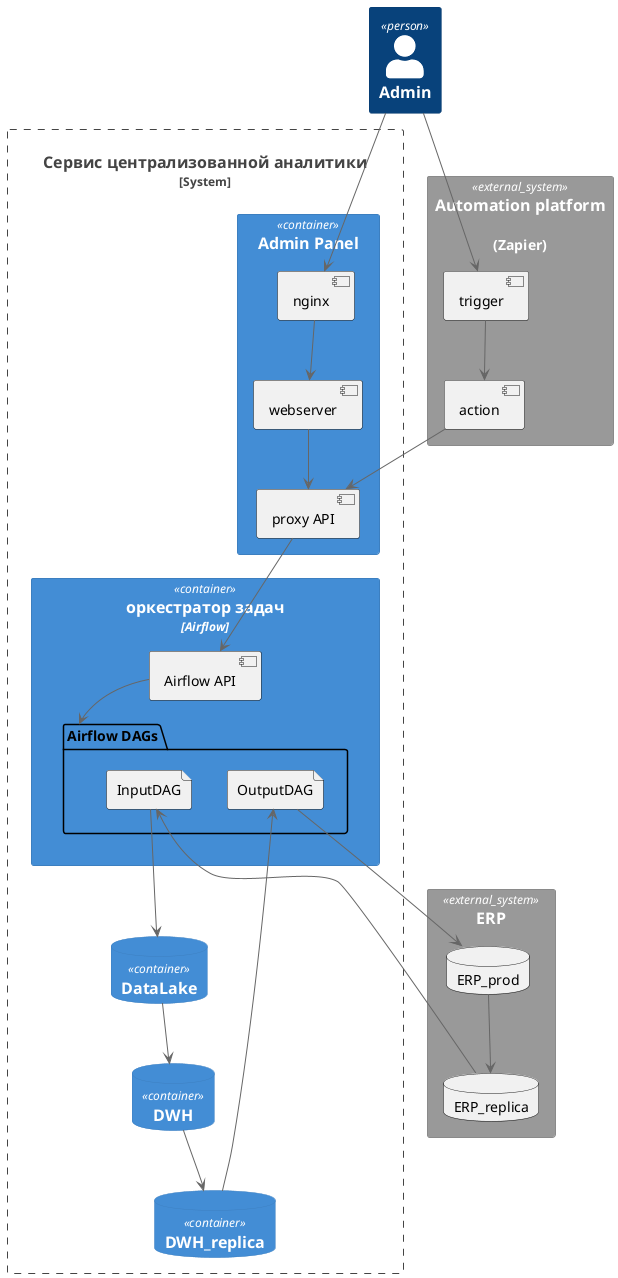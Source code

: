 @startuml
!include <C4/C4_Container>
Person(Admin, "Admin", )

System_Ext(ERP, "ERP",) {
	database ERP_prod
	database ERP_replica
	ERP_prod --> ERP_replica
}

System_Boundary(c1,"Сервис централизованной аналитики" ) {
	Container(AP,"Admin Panel") {
		[nginx]
		[webserver]
		[proxy API] as API

		Admin --> nginx
		nginx --> webserver
		webserver --> API
	}

	Container(ETL, "оркестратор задач", "Airflow" ) {
		folder "Airflow DAGs" as dag {
			file InputDAG
			file OutputDAG
		}
		[Airflow API] as airflow
	}
		API --> airflow
                airflow --> dag

		ContainerDb(DataLake, "DataLake")
		ContainerDb(DWH, "DWH")
		ContainerDb(DWH_replica, "DWH_replica")

		ERP_replica --> InputDAG
		InputDAG --> DataLake
		DataLake --> DWH

		DWH --> DWH_replica
		DWH_replica --> OutputDAG
		OutputDAG --> ERP_prod
}

System_Ext(Automation,"Automation platform","(Zapier)") {
	[trigger]
	[action]
	trigger --> action
}
Admin --> trigger
action --> API
@enduml
